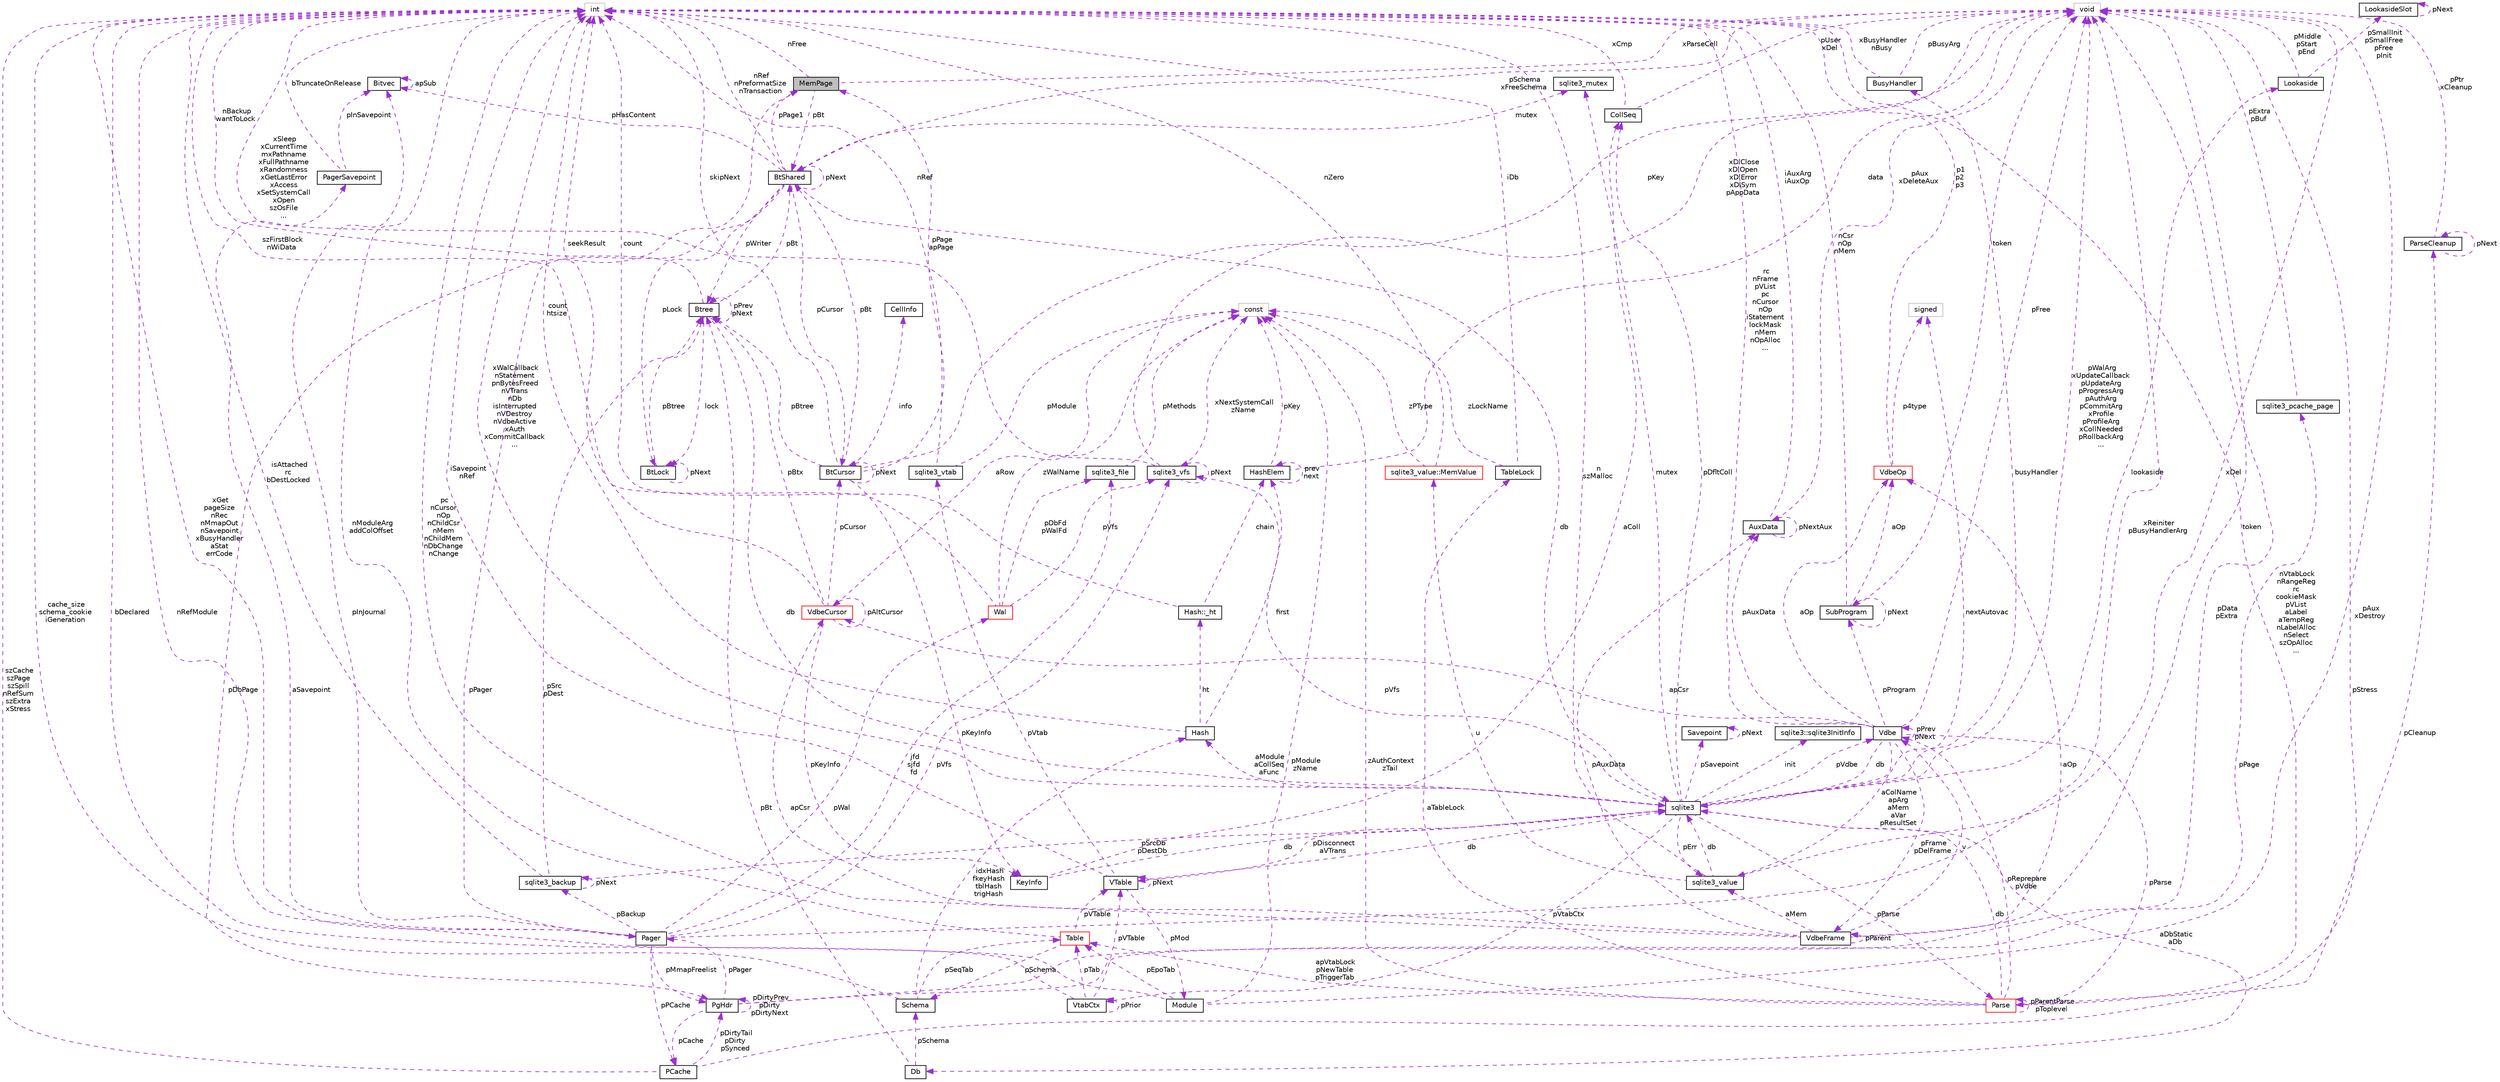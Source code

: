 digraph "MemPage"
{
 // LATEX_PDF_SIZE
  edge [fontname="Helvetica",fontsize="10",labelfontname="Helvetica",labelfontsize="10"];
  node [fontname="Helvetica",fontsize="10",shape=record];
  Node1 [label="MemPage",height=0.2,width=0.4,color="black", fillcolor="grey75", style="filled", fontcolor="black",tooltip=" "];
  Node2 -> Node1 [dir="back",color="darkorchid3",fontsize="10",style="dashed",label=" pBt" ,fontname="Helvetica"];
  Node2 [label="BtShared",height=0.2,width=0.4,color="black", fillcolor="white", style="filled",URL="$structBtShared.html",tooltip=" "];
  Node3 -> Node2 [dir="back",color="darkorchid3",fontsize="10",style="dashed",label=" pCursor" ,fontname="Helvetica"];
  Node3 [label="BtCursor",height=0.2,width=0.4,color="black", fillcolor="white", style="filled",URL="$structBtCursor.html",tooltip=" "];
  Node3 -> Node3 [dir="back",color="darkorchid3",fontsize="10",style="dashed",label=" pNext" ,fontname="Helvetica"];
  Node4 -> Node3 [dir="back",color="darkorchid3",fontsize="10",style="dashed",label=" info" ,fontname="Helvetica"];
  Node4 [label="CellInfo",height=0.2,width=0.4,color="black", fillcolor="white", style="filled",URL="$structCellInfo.html",tooltip=" "];
  Node2 -> Node3 [dir="back",color="darkorchid3",fontsize="10",style="dashed",label=" pBt" ,fontname="Helvetica"];
  Node5 -> Node3 [dir="back",color="darkorchid3",fontsize="10",style="dashed",label=" pKey" ,fontname="Helvetica"];
  Node5 [label="void",height=0.2,width=0.4,color="grey75", fillcolor="white", style="filled",tooltip=" "];
  Node1 -> Node3 [dir="back",color="darkorchid3",fontsize="10",style="dashed",label=" pPage\napPage" ,fontname="Helvetica"];
  Node6 -> Node3 [dir="back",color="darkorchid3",fontsize="10",style="dashed",label=" skipNext" ,fontname="Helvetica"];
  Node6 [label="int",height=0.2,width=0.4,color="grey75", fillcolor="white", style="filled",tooltip=" "];
  Node7 -> Node3 [dir="back",color="darkorchid3",fontsize="10",style="dashed",label=" pKeyInfo" ,fontname="Helvetica"];
  Node7 [label="KeyInfo",height=0.2,width=0.4,color="black", fillcolor="white", style="filled",URL="$structKeyInfo.html",tooltip=" "];
  Node8 -> Node7 [dir="back",color="darkorchid3",fontsize="10",style="dashed",label=" db" ,fontname="Helvetica"];
  Node8 [label="sqlite3",height=0.2,width=0.4,color="black", fillcolor="white", style="filled",URL="$structsqlite3.html",tooltip=" "];
  Node9 -> Node8 [dir="back",color="darkorchid3",fontsize="10",style="dashed",label=" pVdbe" ,fontname="Helvetica"];
  Node9 [label="Vdbe",height=0.2,width=0.4,color="black", fillcolor="white", style="filled",URL="$structVdbe.html",tooltip=" "];
  Node9 -> Node9 [dir="back",color="darkorchid3",fontsize="10",style="dashed",label=" pPrev\npNext" ,fontname="Helvetica"];
  Node8 -> Node9 [dir="back",color="darkorchid3",fontsize="10",style="dashed",label=" db" ,fontname="Helvetica"];
  Node5 -> Node9 [dir="back",color="darkorchid3",fontsize="10",style="dashed",label=" pFree" ,fontname="Helvetica"];
  Node10 -> Node9 [dir="back",color="darkorchid3",fontsize="10",style="dashed",label=" aColName\napArg\naMem\naVar\npResultSet" ,fontname="Helvetica"];
  Node10 [label="sqlite3_value",height=0.2,width=0.4,color="black", fillcolor="white", style="filled",URL="$structsqlite3__value.html",tooltip=" "];
  Node8 -> Node10 [dir="back",color="darkorchid3",fontsize="10",style="dashed",label=" db" ,fontname="Helvetica"];
  Node5 -> Node10 [dir="back",color="darkorchid3",fontsize="10",style="dashed",label=" xDel" ,fontname="Helvetica"];
  Node11 -> Node10 [dir="back",color="darkorchid3",fontsize="10",style="dashed",label=" u" ,fontname="Helvetica"];
  Node11 [label="sqlite3_value::MemValue",height=0.2,width=0.4,color="red", fillcolor="white", style="filled",URL="$unionsqlite3__value_1_1MemValue.html",tooltip=" "];
  Node6 -> Node11 [dir="back",color="darkorchid3",fontsize="10",style="dashed",label=" nZero" ,fontname="Helvetica"];
  Node12 -> Node11 [dir="back",color="darkorchid3",fontsize="10",style="dashed",label=" zPType" ,fontname="Helvetica"];
  Node12 [label="const",height=0.2,width=0.4,color="grey75", fillcolor="white", style="filled",tooltip=" "];
  Node6 -> Node10 [dir="back",color="darkorchid3",fontsize="10",style="dashed",label=" n\nszMalloc" ,fontname="Helvetica"];
  Node15 -> Node9 [dir="back",color="darkorchid3",fontsize="10",style="dashed",label=" pFrame\npDelFrame" ,fontname="Helvetica"];
  Node15 [label="VdbeFrame",height=0.2,width=0.4,color="black", fillcolor="white", style="filled",URL="$structVdbeFrame.html",tooltip=" "];
  Node9 -> Node15 [dir="back",color="darkorchid3",fontsize="10",style="dashed",label=" v" ,fontname="Helvetica"];
  Node5 -> Node15 [dir="back",color="darkorchid3",fontsize="10",style="dashed",label=" token" ,fontname="Helvetica"];
  Node10 -> Node15 [dir="back",color="darkorchid3",fontsize="10",style="dashed",label=" aMem" ,fontname="Helvetica"];
  Node15 -> Node15 [dir="back",color="darkorchid3",fontsize="10",style="dashed",label=" pParent" ,fontname="Helvetica"];
  Node6 -> Node15 [dir="back",color="darkorchid3",fontsize="10",style="dashed",label=" pc\nnCursor\nnOp\nnChildCsr\nnMem\nnChildMem\nnDbChange\nnChange" ,fontname="Helvetica"];
  Node16 -> Node15 [dir="back",color="darkorchid3",fontsize="10",style="dashed",label=" pAuxData" ,fontname="Helvetica"];
  Node16 [label="AuxData",height=0.2,width=0.4,color="black", fillcolor="white", style="filled",URL="$structAuxData.html",tooltip=" "];
  Node5 -> Node16 [dir="back",color="darkorchid3",fontsize="10",style="dashed",label=" pAux\nxDeleteAux" ,fontname="Helvetica"];
  Node6 -> Node16 [dir="back",color="darkorchid3",fontsize="10",style="dashed",label=" iAuxArg\niAuxOp" ,fontname="Helvetica"];
  Node16 -> Node16 [dir="back",color="darkorchid3",fontsize="10",style="dashed",label=" pNextAux" ,fontname="Helvetica"];
  Node17 -> Node15 [dir="back",color="darkorchid3",fontsize="10",style="dashed",label=" apCsr" ,fontname="Helvetica"];
  Node17 [label="VdbeCursor",height=0.2,width=0.4,color="red", fillcolor="white", style="filled",URL="$structVdbeCursor.html",tooltip=" "];
  Node3 -> Node17 [dir="back",color="darkorchid3",fontsize="10",style="dashed",label=" pCursor" ,fontname="Helvetica"];
  Node6 -> Node17 [dir="back",color="darkorchid3",fontsize="10",style="dashed",label=" seekResult" ,fontname="Helvetica"];
  Node17 -> Node17 [dir="back",color="darkorchid3",fontsize="10",style="dashed",label=" pAltCursor" ,fontname="Helvetica"];
  Node7 -> Node17 [dir="back",color="darkorchid3",fontsize="10",style="dashed",label=" pKeyInfo" ,fontname="Helvetica"];
  Node31 -> Node17 [dir="back",color="darkorchid3",fontsize="10",style="dashed",label=" pBtx" ,fontname="Helvetica"];
  Node31 [label="Btree",height=0.2,width=0.4,color="black", fillcolor="white", style="filled",URL="$structBtree.html",tooltip=" "];
  Node2 -> Node31 [dir="back",color="darkorchid3",fontsize="10",style="dashed",label=" pBt" ,fontname="Helvetica"];
  Node8 -> Node31 [dir="back",color="darkorchid3",fontsize="10",style="dashed",label=" db" ,fontname="Helvetica"];
  Node32 -> Node31 [dir="back",color="darkorchid3",fontsize="10",style="dashed",label=" lock" ,fontname="Helvetica"];
  Node32 [label="BtLock",height=0.2,width=0.4,color="black", fillcolor="white", style="filled",URL="$structBtLock.html",tooltip=" "];
  Node32 -> Node32 [dir="back",color="darkorchid3",fontsize="10",style="dashed",label=" pNext" ,fontname="Helvetica"];
  Node31 -> Node32 [dir="back",color="darkorchid3",fontsize="10",style="dashed",label=" pBtree" ,fontname="Helvetica"];
  Node6 -> Node31 [dir="back",color="darkorchid3",fontsize="10",style="dashed",label=" nBackup\nwantToLock" ,fontname="Helvetica"];
  Node31 -> Node31 [dir="back",color="darkorchid3",fontsize="10",style="dashed",label=" pPrev\npNext" ,fontname="Helvetica"];
  Node12 -> Node17 [dir="back",color="darkorchid3",fontsize="10",style="dashed",label=" aRow" ,fontname="Helvetica"];
  Node33 -> Node15 [dir="back",color="darkorchid3",fontsize="10",style="dashed",label=" aOp" ,fontname="Helvetica"];
  Node33 [label="VdbeOp",height=0.2,width=0.4,color="red", fillcolor="white", style="filled",URL="$structVdbeOp.html",tooltip=" "];
  Node6 -> Node33 [dir="back",color="darkorchid3",fontsize="10",style="dashed",label=" p1\np2\np3" ,fontname="Helvetica"];
  Node67 -> Node33 [dir="back",color="darkorchid3",fontsize="10",style="dashed",label=" p4type" ,fontname="Helvetica"];
  Node67 [label="signed",height=0.2,width=0.4,color="grey75", fillcolor="white", style="filled",tooltip=" "];
  Node6 -> Node9 [dir="back",color="darkorchid3",fontsize="10",style="dashed",label=" rc\nnFrame\npVList\npc\nnCursor\nnOp\niStatement\nlockMask\nnMem\nnOpAlloc\n..." ,fontname="Helvetica"];
  Node16 -> Node9 [dir="back",color="darkorchid3",fontsize="10",style="dashed",label=" pAuxData" ,fontname="Helvetica"];
  Node65 -> Node9 [dir="back",color="darkorchid3",fontsize="10",style="dashed",label=" pProgram" ,fontname="Helvetica"];
  Node65 [label="SubProgram",height=0.2,width=0.4,color="black", fillcolor="white", style="filled",URL="$structSubProgram.html",tooltip=" "];
  Node5 -> Node65 [dir="back",color="darkorchid3",fontsize="10",style="dashed",label=" token" ,fontname="Helvetica"];
  Node6 -> Node65 [dir="back",color="darkorchid3",fontsize="10",style="dashed",label=" nCsr\nnOp\nnMem" ,fontname="Helvetica"];
  Node65 -> Node65 [dir="back",color="darkorchid3",fontsize="10",style="dashed",label=" pNext" ,fontname="Helvetica"];
  Node33 -> Node65 [dir="back",color="darkorchid3",fontsize="10",style="dashed",label=" aOp" ,fontname="Helvetica"];
  Node17 -> Node9 [dir="back",color="darkorchid3",fontsize="10",style="dashed",label=" apCsr" ,fontname="Helvetica"];
  Node68 -> Node9 [dir="back",color="darkorchid3",fontsize="10",style="dashed",label=" pParse" ,fontname="Helvetica"];
  Node68 [label="Parse",height=0.2,width=0.4,color="red", fillcolor="white", style="filled",URL="$structParse.html",tooltip=" "];
  Node9 -> Node68 [dir="back",color="darkorchid3",fontsize="10",style="dashed",label=" pReprepare\npVdbe" ,fontname="Helvetica"];
  Node8 -> Node68 [dir="back",color="darkorchid3",fontsize="10",style="dashed",label=" db" ,fontname="Helvetica"];
  Node69 -> Node68 [dir="back",color="darkorchid3",fontsize="10",style="dashed",label=" pCleanup" ,fontname="Helvetica"];
  Node69 [label="ParseCleanup",height=0.2,width=0.4,color="black", fillcolor="white", style="filled",URL="$structParseCleanup.html",tooltip=" "];
  Node69 -> Node69 [dir="back",color="darkorchid3",fontsize="10",style="dashed",label=" pNext" ,fontname="Helvetica"];
  Node5 -> Node69 [dir="back",color="darkorchid3",fontsize="10",style="dashed",label=" pPtr\nxCleanup" ,fontname="Helvetica"];
  Node70 -> Node68 [dir="back",color="darkorchid3",fontsize="10",style="dashed",label=" aTableLock" ,fontname="Helvetica"];
  Node70 [label="TableLock",height=0.2,width=0.4,color="black", fillcolor="white", style="filled",URL="$structTableLock.html",tooltip=" "];
  Node6 -> Node70 [dir="back",color="darkorchid3",fontsize="10",style="dashed",label=" iDb" ,fontname="Helvetica"];
  Node12 -> Node70 [dir="back",color="darkorchid3",fontsize="10",style="dashed",label=" zLockName" ,fontname="Helvetica"];
  Node6 -> Node68 [dir="back",color="darkorchid3",fontsize="10",style="dashed",label=" nVtabLock\nnRangeReg\nrc\ncookieMask\npVList\naLabel\naTempReg\nnLabelAlloc\nnSelect\nszOpAlloc\n..." ,fontname="Helvetica"];
  Node38 -> Node68 [dir="back",color="darkorchid3",fontsize="10",style="dashed",label=" apVtabLock\npNewTable\npTriggerTab" ,fontname="Helvetica"];
  Node38 [label="Table",height=0.2,width=0.4,color="red", fillcolor="white", style="filled",URL="$structTable.html",tooltip=" "];
  Node39 -> Node38 [dir="back",color="darkorchid3",fontsize="10",style="dashed",label=" pSchema" ,fontname="Helvetica"];
  Node39 [label="Schema",height=0.2,width=0.4,color="black", fillcolor="white", style="filled",URL="$structSchema.html",tooltip=" "];
  Node6 -> Node39 [dir="back",color="darkorchid3",fontsize="10",style="dashed",label=" cache_size\nschema_cookie\niGeneration" ,fontname="Helvetica"];
  Node38 -> Node39 [dir="back",color="darkorchid3",fontsize="10",style="dashed",label=" pSeqTab" ,fontname="Helvetica"];
  Node40 -> Node39 [dir="back",color="darkorchid3",fontsize="10",style="dashed",label=" idxHash\nfkeyHash\ntblHash\ntrigHash" ,fontname="Helvetica"];
  Node40 [label="Hash",height=0.2,width=0.4,color="black", fillcolor="white", style="filled",URL="$structHash.html",tooltip=" "];
  Node41 -> Node40 [dir="back",color="darkorchid3",fontsize="10",style="dashed",label=" ht" ,fontname="Helvetica"];
  Node41 [label="Hash::_ht",height=0.2,width=0.4,color="black", fillcolor="white", style="filled",URL="$structHash_1_1__ht.html",tooltip=" "];
  Node6 -> Node41 [dir="back",color="darkorchid3",fontsize="10",style="dashed",label=" count" ,fontname="Helvetica"];
  Node42 -> Node41 [dir="back",color="darkorchid3",fontsize="10",style="dashed",label=" chain" ,fontname="Helvetica"];
  Node42 [label="HashElem",height=0.2,width=0.4,color="black", fillcolor="white", style="filled",URL="$structHashElem.html",tooltip=" "];
  Node5 -> Node42 [dir="back",color="darkorchid3",fontsize="10",style="dashed",label=" data" ,fontname="Helvetica"];
  Node42 -> Node42 [dir="back",color="darkorchid3",fontsize="10",style="dashed",label=" prev\nnext" ,fontname="Helvetica"];
  Node12 -> Node42 [dir="back",color="darkorchid3",fontsize="10",style="dashed",label=" pKey" ,fontname="Helvetica"];
  Node6 -> Node40 [dir="back",color="darkorchid3",fontsize="10",style="dashed",label=" count\nhtsize" ,fontname="Helvetica"];
  Node42 -> Node40 [dir="back",color="darkorchid3",fontsize="10",style="dashed",label=" first" ,fontname="Helvetica"];
  Node36 -> Node38 [dir="back",color="darkorchid3",fontsize="10",style="dashed",label=" pVTable" ,fontname="Helvetica"];
  Node36 [label="VTable",height=0.2,width=0.4,color="black", fillcolor="white", style="filled",URL="$structVTable.html",tooltip=" "];
  Node8 -> Node36 [dir="back",color="darkorchid3",fontsize="10",style="dashed",label=" db" ,fontname="Helvetica"];
  Node36 -> Node36 [dir="back",color="darkorchid3",fontsize="10",style="dashed",label=" pNext" ,fontname="Helvetica"];
  Node6 -> Node36 [dir="back",color="darkorchid3",fontsize="10",style="dashed",label=" iSavepoint\nnRef" ,fontname="Helvetica"];
  Node37 -> Node36 [dir="back",color="darkorchid3",fontsize="10",style="dashed",label=" pMod" ,fontname="Helvetica"];
  Node37 [label="Module",height=0.2,width=0.4,color="black", fillcolor="white", style="filled",URL="$structModule.html",tooltip=" "];
  Node5 -> Node37 [dir="back",color="darkorchid3",fontsize="10",style="dashed",label=" pAux\nxDestroy" ,fontname="Helvetica"];
  Node6 -> Node37 [dir="back",color="darkorchid3",fontsize="10",style="dashed",label=" nRefModule" ,fontname="Helvetica"];
  Node38 -> Node37 [dir="back",color="darkorchid3",fontsize="10",style="dashed",label=" pEpoTab" ,fontname="Helvetica"];
  Node12 -> Node37 [dir="back",color="darkorchid3",fontsize="10",style="dashed",label=" pModule\nzName" ,fontname="Helvetica"];
  Node19 -> Node36 [dir="back",color="darkorchid3",fontsize="10",style="dashed",label=" pVtab" ,fontname="Helvetica"];
  Node19 [label="sqlite3_vtab",height=0.2,width=0.4,color="black", fillcolor="white", style="filled",URL="$structsqlite3__vtab.html",tooltip=" "];
  Node6 -> Node19 [dir="back",color="darkorchid3",fontsize="10",style="dashed",label=" nRef" ,fontname="Helvetica"];
  Node12 -> Node19 [dir="back",color="darkorchid3",fontsize="10",style="dashed",label=" pModule" ,fontname="Helvetica"];
  Node6 -> Node38 [dir="back",color="darkorchid3",fontsize="10",style="dashed",label=" nModuleArg\naddColOffset" ,fontname="Helvetica"];
  Node12 -> Node68 [dir="back",color="darkorchid3",fontsize="10",style="dashed",label=" zAuthContext\nzTail" ,fontname="Helvetica"];
  Node68 -> Node68 [dir="back",color="darkorchid3",fontsize="10",style="dashed",label=" pParentParse\npToplevel" ,fontname="Helvetica"];
  Node33 -> Node9 [dir="back",color="darkorchid3",fontsize="10",style="dashed",label=" aOp" ,fontname="Helvetica"];
  Node89 -> Node8 [dir="back",color="darkorchid3",fontsize="10",style="dashed",label=" pSavepoint" ,fontname="Helvetica"];
  Node89 [label="Savepoint",height=0.2,width=0.4,color="black", fillcolor="white", style="filled",URL="$structSavepoint.html",tooltip=" "];
  Node89 -> Node89 [dir="back",color="darkorchid3",fontsize="10",style="dashed",label=" pNext" ,fontname="Helvetica"];
  Node5 -> Node8 [dir="back",color="darkorchid3",fontsize="10",style="dashed",label=" pWalArg\nxUpdateCallback\npUpdateArg\npProgressArg\npAuthArg\npCommitArg\nxProfile\npProfileArg\nxCollNeeded\npRollbackArg\n..." ,fontname="Helvetica"];
  Node90 -> Node8 [dir="back",color="darkorchid3",fontsize="10",style="dashed",label=" lookaside" ,fontname="Helvetica"];
  Node90 [label="Lookaside",height=0.2,width=0.4,color="black", fillcolor="white", style="filled",URL="$structLookaside.html",tooltip=" "];
  Node5 -> Node90 [dir="back",color="darkorchid3",fontsize="10",style="dashed",label=" pMiddle\npStart\npEnd" ,fontname="Helvetica"];
  Node91 -> Node90 [dir="back",color="darkorchid3",fontsize="10",style="dashed",label=" pSmallInit\npSmallFree\npFree\npInit" ,fontname="Helvetica"];
  Node91 [label="LookasideSlot",height=0.2,width=0.4,color="black", fillcolor="white", style="filled",URL="$structLookasideSlot.html",tooltip=" "];
  Node91 -> Node91 [dir="back",color="darkorchid3",fontsize="10",style="dashed",label=" pNext" ,fontname="Helvetica"];
  Node10 -> Node8 [dir="back",color="darkorchid3",fontsize="10",style="dashed",label=" pErr" ,fontname="Helvetica"];
  Node92 -> Node8 [dir="back",color="darkorchid3",fontsize="10",style="dashed",label=" mutex" ,fontname="Helvetica"];
  Node92 [label="sqlite3_mutex",height=0.2,width=0.4,color="black", fillcolor="white", style="filled",URL="$structsqlite3__mutex.html",tooltip=" "];
  Node93 -> Node8 [dir="back",color="darkorchid3",fontsize="10",style="dashed",label=" pVfs" ,fontname="Helvetica"];
  Node93 [label="sqlite3_vfs",height=0.2,width=0.4,color="black", fillcolor="white", style="filled",URL="$structsqlite3__vfs.html",tooltip=" "];
  Node5 -> Node93 [dir="back",color="darkorchid3",fontsize="10",style="dashed",label=" xDlClose\nxDlOpen\nxDlError\nxDlSym\npAppData" ,fontname="Helvetica"];
  Node93 -> Node93 [dir="back",color="darkorchid3",fontsize="10",style="dashed",label=" pNext" ,fontname="Helvetica"];
  Node6 -> Node93 [dir="back",color="darkorchid3",fontsize="10",style="dashed",label=" xSleep\nxCurrentTime\nmxPathname\nxFullPathname\nxRandomness\nxGetLastError\nxAccess\nxSetSystemCall\nxOpen\nszOsFile\n..." ,fontname="Helvetica"];
  Node12 -> Node93 [dir="back",color="darkorchid3",fontsize="10",style="dashed",label=" xNextSystemCall\nzName" ,fontname="Helvetica"];
  Node94 -> Node8 [dir="back",color="darkorchid3",fontsize="10",style="dashed",label=" init" ,fontname="Helvetica"];
  Node94 [label="sqlite3::sqlite3InitInfo",height=0.2,width=0.4,color="black", fillcolor="white", style="filled",URL="$structsqlite3_1_1sqlite3InitInfo.html",tooltip=" "];
  Node95 -> Node8 [dir="back",color="darkorchid3",fontsize="10",style="dashed",label=" busyHandler" ,fontname="Helvetica"];
  Node95 [label="BusyHandler",height=0.2,width=0.4,color="black", fillcolor="white", style="filled",URL="$structBusyHandler.html",tooltip=" "];
  Node5 -> Node95 [dir="back",color="darkorchid3",fontsize="10",style="dashed",label=" pBusyArg" ,fontname="Helvetica"];
  Node6 -> Node95 [dir="back",color="darkorchid3",fontsize="10",style="dashed",label=" xBusyHandler\nnBusy" ,fontname="Helvetica"];
  Node96 -> Node8 [dir="back",color="darkorchid3",fontsize="10",style="dashed",label=" pVtabCtx" ,fontname="Helvetica"];
  Node96 [label="VtabCtx",height=0.2,width=0.4,color="black", fillcolor="white", style="filled",URL="$structVtabCtx.html",tooltip=" "];
  Node96 -> Node96 [dir="back",color="darkorchid3",fontsize="10",style="dashed",label=" pPrior" ,fontname="Helvetica"];
  Node6 -> Node96 [dir="back",color="darkorchid3",fontsize="10",style="dashed",label=" bDeclared" ,fontname="Helvetica"];
  Node36 -> Node96 [dir="back",color="darkorchid3",fontsize="10",style="dashed",label=" pVTable" ,fontname="Helvetica"];
  Node38 -> Node96 [dir="back",color="darkorchid3",fontsize="10",style="dashed",label=" pTab" ,fontname="Helvetica"];
  Node35 -> Node8 [dir="back",color="darkorchid3",fontsize="10",style="dashed",label=" pDfltColl" ,fontname="Helvetica"];
  Node35 [label="CollSeq",height=0.2,width=0.4,color="black", fillcolor="white", style="filled",URL="$structCollSeq.html",tooltip=" "];
  Node5 -> Node35 [dir="back",color="darkorchid3",fontsize="10",style="dashed",label=" pUser\nxDel" ,fontname="Helvetica"];
  Node6 -> Node35 [dir="back",color="darkorchid3",fontsize="10",style="dashed",label=" xCmp" ,fontname="Helvetica"];
  Node36 -> Node8 [dir="back",color="darkorchid3",fontsize="10",style="dashed",label=" pDisconnect\naVTrans" ,fontname="Helvetica"];
  Node6 -> Node8 [dir="back",color="darkorchid3",fontsize="10",style="dashed",label=" xWalCallback\nnStatement\npnBytesFreed\nnVTrans\nnDb\nisInterrupted\nnVDestroy\nnVdbeActive\nxAuth\nxCommitCallback\n..." ,fontname="Helvetica"];
  Node67 -> Node8 [dir="back",color="darkorchid3",fontsize="10",style="dashed",label=" nextAutovac" ,fontname="Helvetica"];
  Node97 -> Node8 [dir="back",color="darkorchid3",fontsize="10",style="dashed",label=" aDbStatic\naDb" ,fontname="Helvetica"];
  Node97 [label="Db",height=0.2,width=0.4,color="black", fillcolor="white", style="filled",URL="$structDb.html",tooltip=" "];
  Node39 -> Node97 [dir="back",color="darkorchid3",fontsize="10",style="dashed",label=" pSchema" ,fontname="Helvetica"];
  Node31 -> Node97 [dir="back",color="darkorchid3",fontsize="10",style="dashed",label=" pBt" ,fontname="Helvetica"];
  Node40 -> Node8 [dir="back",color="darkorchid3",fontsize="10",style="dashed",label=" aModule\naCollSeq\naFunc" ,fontname="Helvetica"];
  Node68 -> Node8 [dir="back",color="darkorchid3",fontsize="10",style="dashed",label=" pParse" ,fontname="Helvetica"];
  Node35 -> Node7 [dir="back",color="darkorchid3",fontsize="10",style="dashed",label=" aColl" ,fontname="Helvetica"];
  Node31 -> Node3 [dir="back",color="darkorchid3",fontsize="10",style="dashed",label=" pBtree" ,fontname="Helvetica"];
  Node2 -> Node2 [dir="back",color="darkorchid3",fontsize="10",style="dashed",label=" pNext" ,fontname="Helvetica"];
  Node8 -> Node2 [dir="back",color="darkorchid3",fontsize="10",style="dashed",label=" db" ,fontname="Helvetica"];
  Node98 -> Node2 [dir="back",color="darkorchid3",fontsize="10",style="dashed",label=" pHasContent" ,fontname="Helvetica"];
  Node98 [label="Bitvec",height=0.2,width=0.4,color="black", fillcolor="white", style="filled",URL="$structBitvec.html",tooltip=" "];
  Node98 -> Node98 [dir="back",color="darkorchid3",fontsize="10",style="dashed",label=" apSub" ,fontname="Helvetica"];
  Node5 -> Node2 [dir="back",color="darkorchid3",fontsize="10",style="dashed",label=" pSchema\nxFreeSchema" ,fontname="Helvetica"];
  Node92 -> Node2 [dir="back",color="darkorchid3",fontsize="10",style="dashed",label=" mutex" ,fontname="Helvetica"];
  Node32 -> Node2 [dir="back",color="darkorchid3",fontsize="10",style="dashed",label=" pLock" ,fontname="Helvetica"];
  Node1 -> Node2 [dir="back",color="darkorchid3",fontsize="10",style="dashed",label=" pPage1" ,fontname="Helvetica"];
  Node6 -> Node2 [dir="back",color="darkorchid3",fontsize="10",style="dashed",label=" nRef\nnPreformatSize\nnTransaction" ,fontname="Helvetica"];
  Node31 -> Node2 [dir="back",color="darkorchid3",fontsize="10",style="dashed",label=" pWriter" ,fontname="Helvetica"];
  Node99 -> Node2 [dir="back",color="darkorchid3",fontsize="10",style="dashed",label=" pPager" ,fontname="Helvetica"];
  Node99 [label="Pager",height=0.2,width=0.4,color="black", fillcolor="white", style="filled",URL="$structPager.html",tooltip=" "];
  Node100 -> Node99 [dir="back",color="darkorchid3",fontsize="10",style="dashed",label=" pPCache" ,fontname="Helvetica"];
  Node100 [label="PCache",height=0.2,width=0.4,color="black", fillcolor="white", style="filled",URL="$structPCache.html",tooltip=" "];
  Node5 -> Node100 [dir="back",color="darkorchid3",fontsize="10",style="dashed",label=" pStress" ,fontname="Helvetica"];
  Node6 -> Node100 [dir="back",color="darkorchid3",fontsize="10",style="dashed",label=" szCache\nszPage\nszSpill\nnRefSum\nszExtra\nxStress" ,fontname="Helvetica"];
  Node101 -> Node100 [dir="back",color="darkorchid3",fontsize="10",style="dashed",label=" pDirtyTail\npDirty\npSynced" ,fontname="Helvetica"];
  Node101 [label="PgHdr",height=0.2,width=0.4,color="black", fillcolor="white", style="filled",URL="$structPgHdr.html",tooltip=" "];
  Node102 -> Node101 [dir="back",color="darkorchid3",fontsize="10",style="dashed",label=" pPage" ,fontname="Helvetica"];
  Node102 [label="sqlite3_pcache_page",height=0.2,width=0.4,color="black", fillcolor="white", style="filled",URL="$structsqlite3__pcache__page.html",tooltip=" "];
  Node5 -> Node102 [dir="back",color="darkorchid3",fontsize="10",style="dashed",label=" pExtra\npBuf" ,fontname="Helvetica"];
  Node100 -> Node101 [dir="back",color="darkorchid3",fontsize="10",style="dashed",label=" pCache" ,fontname="Helvetica"];
  Node5 -> Node101 [dir="back",color="darkorchid3",fontsize="10",style="dashed",label=" pData\npExtra" ,fontname="Helvetica"];
  Node101 -> Node101 [dir="back",color="darkorchid3",fontsize="10",style="dashed",label=" pDirtyPrev\npDirty\npDirtyNext" ,fontname="Helvetica"];
  Node99 -> Node101 [dir="back",color="darkorchid3",fontsize="10",style="dashed",label=" pPager" ,fontname="Helvetica"];
  Node103 -> Node99 [dir="back",color="darkorchid3",fontsize="10",style="dashed",label=" pBackup" ,fontname="Helvetica"];
  Node103 [label="sqlite3_backup",height=0.2,width=0.4,color="black", fillcolor="white", style="filled",URL="$structsqlite3__backup.html",tooltip=" "];
  Node103 -> Node103 [dir="back",color="darkorchid3",fontsize="10",style="dashed",label=" pNext" ,fontname="Helvetica"];
  Node8 -> Node103 [dir="back",color="darkorchid3",fontsize="10",style="dashed",label=" pSrcDb\npDestDb" ,fontname="Helvetica"];
  Node6 -> Node103 [dir="back",color="darkorchid3",fontsize="10",style="dashed",label=" isAttached\nrc\nbDestLocked" ,fontname="Helvetica"];
  Node31 -> Node103 [dir="back",color="darkorchid3",fontsize="10",style="dashed",label=" pSrc\npDest" ,fontname="Helvetica"];
  Node5 -> Node99 [dir="back",color="darkorchid3",fontsize="10",style="dashed",label=" xReiniter\npBusyHandlerArg" ,fontname="Helvetica"];
  Node98 -> Node99 [dir="back",color="darkorchid3",fontsize="10",style="dashed",label=" pInJournal" ,fontname="Helvetica"];
  Node25 -> Node99 [dir="back",color="darkorchid3",fontsize="10",style="dashed",label=" jfd\nsjfd\nfd" ,fontname="Helvetica"];
  Node25 [label="sqlite3_file",height=0.2,width=0.4,color="black", fillcolor="white", style="filled",URL="$structsqlite3__file.html",tooltip=" "];
  Node12 -> Node25 [dir="back",color="darkorchid3",fontsize="10",style="dashed",label=" pMethods" ,fontname="Helvetica"];
  Node93 -> Node99 [dir="back",color="darkorchid3",fontsize="10",style="dashed",label=" pVfs" ,fontname="Helvetica"];
  Node6 -> Node99 [dir="back",color="darkorchid3",fontsize="10",style="dashed",label=" xGet\npageSize\nnRec\nnMmapOut\nnSavepoint\nxBusyHandler\naStat\nerrCode" ,fontname="Helvetica"];
  Node101 -> Node99 [dir="back",color="darkorchid3",fontsize="10",style="dashed",label=" pMmapFreelist" ,fontname="Helvetica"];
  Node104 -> Node99 [dir="back",color="darkorchid3",fontsize="10",style="dashed",label=" pWal" ,fontname="Helvetica"];
  Node104 [label="Wal",height=0.2,width=0.4,color="red", fillcolor="white", style="filled",URL="$structWal.html",tooltip=" "];
  Node25 -> Node104 [dir="back",color="darkorchid3",fontsize="10",style="dashed",label=" pDbFd\npWalFd" ,fontname="Helvetica"];
  Node93 -> Node104 [dir="back",color="darkorchid3",fontsize="10",style="dashed",label=" pVfs" ,fontname="Helvetica"];
  Node6 -> Node104 [dir="back",color="darkorchid3",fontsize="10",style="dashed",label=" szFirstBlock\nnWiData" ,fontname="Helvetica"];
  Node12 -> Node104 [dir="back",color="darkorchid3",fontsize="10",style="dashed",label=" zWalName" ,fontname="Helvetica"];
  Node106 -> Node99 [dir="back",color="darkorchid3",fontsize="10",style="dashed",label=" aSavepoint" ,fontname="Helvetica"];
  Node106 [label="PagerSavepoint",height=0.2,width=0.4,color="black", fillcolor="white", style="filled",URL="$structPagerSavepoint.html",tooltip=" "];
  Node98 -> Node106 [dir="back",color="darkorchid3",fontsize="10",style="dashed",label=" pInSavepoint" ,fontname="Helvetica"];
  Node6 -> Node106 [dir="back",color="darkorchid3",fontsize="10",style="dashed",label=" bTruncateOnRelease" ,fontname="Helvetica"];
  Node5 -> Node1 [dir="back",color="darkorchid3",fontsize="10",style="dashed",label=" xParseCell" ,fontname="Helvetica"];
  Node6 -> Node1 [dir="back",color="darkorchid3",fontsize="10",style="dashed",label=" nFree" ,fontname="Helvetica"];
  Node101 -> Node1 [dir="back",color="darkorchid3",fontsize="10",style="dashed",label=" pDbPage" ,fontname="Helvetica"];
}
